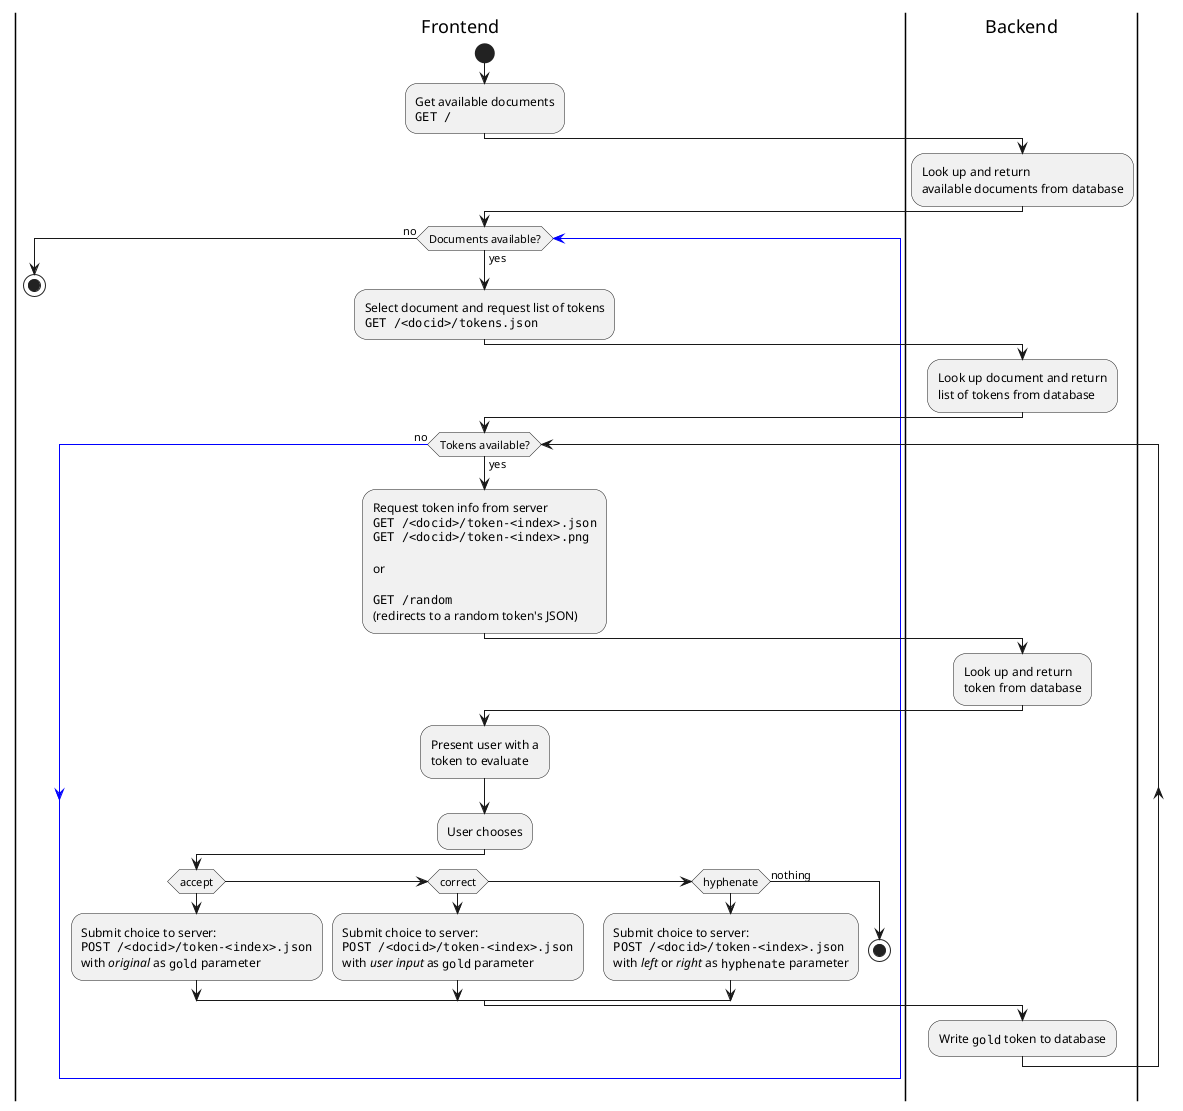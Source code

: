 @startuml

'disable theme on master until RTD plantuml version catches up
'!include puml-theme-cerulean.puml

|Frontend|
start

:Get available documents
""GET /"";

|Backend|
:Look up and return
available documents from database;

|Frontend|
while (Documents available?) is (yes)
	:Select document and request list of tokens
	""GET /<docid>/tokens.json"";

	|Backend|
	:Look up document and return
	list of tokens from database;

	|Frontend|
	while (Tokens available?) is (yes)
		:Request token info from server
		""GET /<docid>/token-<index>.json""
		""GET /<docid>/token-<index>.png""
	
		or
	
		""GET /random""
		(redirects to a random token's JSON);
	
		|Backend|
		:Look up and return
		token from database;
	
		|Frontend|
		:Present user with a
		token to evaluate;

		:User chooses;
	
		if (accept)
			:Submit choice to server:
			""POST /<docid>/token-<index>.json""
			with //original// as ""gold"" parameter;
		elseif (correct)
			:Submit choice to server:
			""POST /<docid>/token-<index>.json""
			with //user input// as ""gold"" parameter;
		elseif (hyphenate)
			:Submit choice to server:
			""POST /<docid>/token-<index>.json""
			with //left// or //right// as ""hyphenate"" parameter;
		else (nothing)
			stop
		endif

		|Backend|
		:Write ""gold"" token to database;
	
	endwhile (no)
	'TODO fix arrow
	-[#blue]->
endwhile (no)

|Frontend|
stop

@enduml